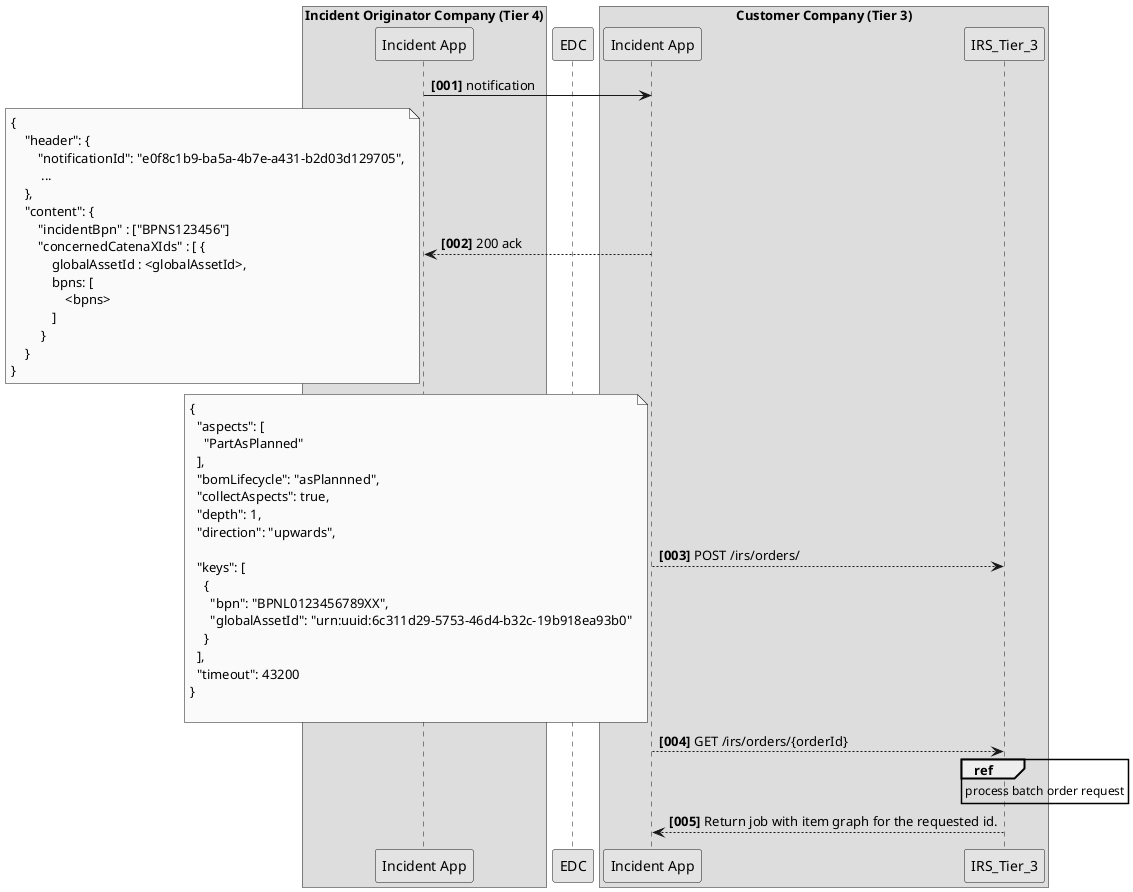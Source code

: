 @startuml
skinparam monochrome true
skinparam shadowing false
skinparam defaultFontName "Architects daughter"

autonumber "<b>[000]"

box Incident Originator Company (Tier 4)
    participant "Incident App" as BusinessApp_Tier_4
end box

participant EDC

box Customer Company (Tier 3)
participant "Incident App" as BusinessApp_Tier_3


BusinessApp_Tier_4 -> BusinessApp_Tier_3 : notification
BusinessApp_Tier_4 <-- BusinessApp_Tier_3 : 200 ack
note left
{
    "header": {
        "notificationId": "e0f8c1b9-ba5a-4b7e-a431-b2d03d129705",
         ...
    },
    "content": {
        "incidentBpn" : ["BPNS123456"]
        "concernedCatenaXIds" : [ {
            globalAssetId : <globalAssetId>,
            bpns: [
                <bpns>
            ]
         }
    }
}
end note

    BusinessApp_Tier_3 --> IRS_Tier_3 :  POST /irs/orders/
    note left
        {
          "aspects": [
            "PartAsPlanned"
          ],
          "bomLifecycle": "asPlannned",
          "collectAspects": true,
          "depth": 1,
          "direction": "upwards",

          "keys": [
            {
              "bpn": "BPNL0123456789XX",
              "globalAssetId": "urn:uuid:6c311d29-5753-46d4-b32c-19b918ea93b0"
            }
          ],
          "timeout": 43200
        }

    end note
    BusinessApp_Tier_3 --> IRS_Tier_3 :  GET /irs/orders/{orderId}
    ref over IRS_Tier_3
        process batch order request
    end ref
    BusinessApp_Tier_3 <-- IRS_Tier_3 : Return job with item graph for the requested id.



@enduml